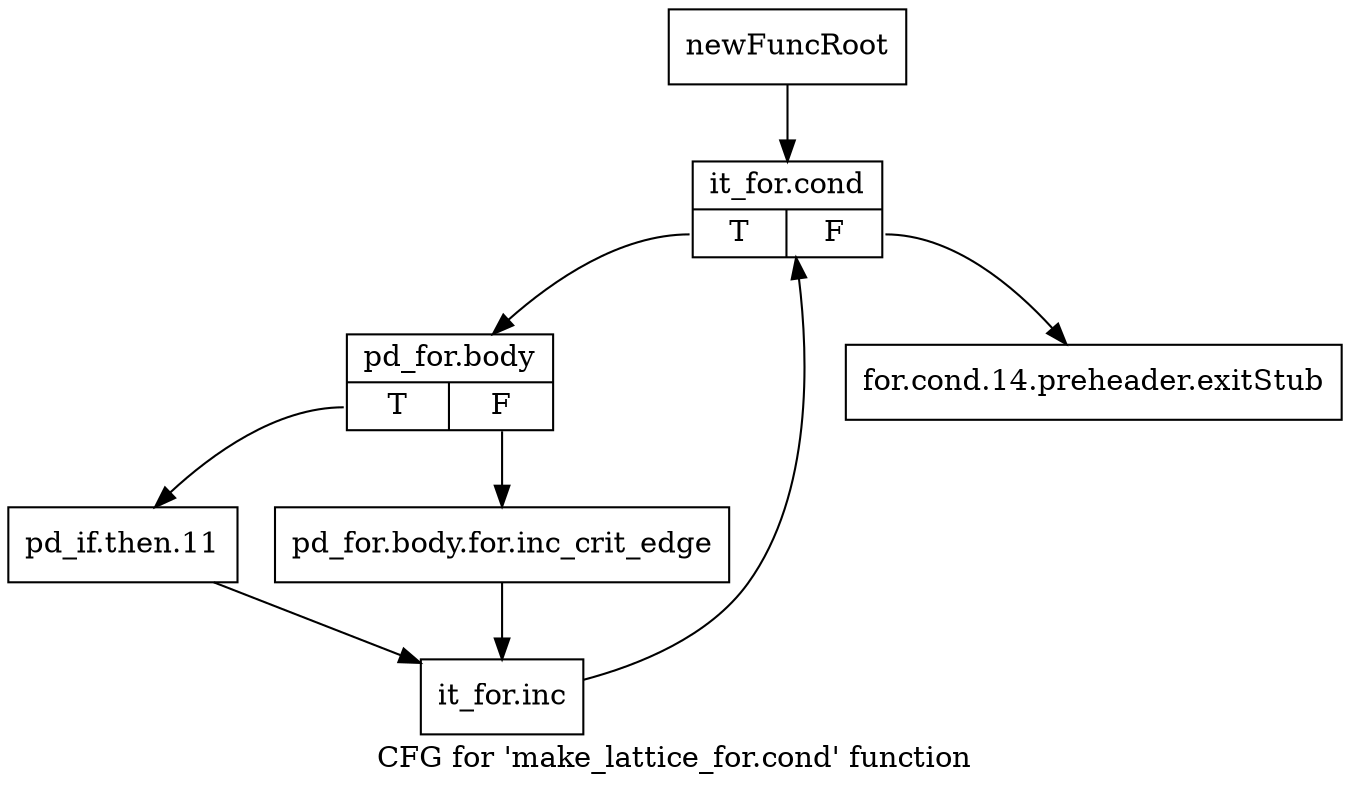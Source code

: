 digraph "CFG for 'make_lattice_for.cond' function" {
	label="CFG for 'make_lattice_for.cond' function";

	Node0x1a015d0 [shape=record,label="{newFuncRoot}"];
	Node0x1a015d0 -> Node0x1a065f0;
	Node0x1a065a0 [shape=record,label="{for.cond.14.preheader.exitStub}"];
	Node0x1a065f0 [shape=record,label="{it_for.cond|{<s0>T|<s1>F}}"];
	Node0x1a065f0:s0 -> Node0x1a06640;
	Node0x1a065f0:s1 -> Node0x1a065a0;
	Node0x1a06640 [shape=record,label="{pd_for.body|{<s0>T|<s1>F}}"];
	Node0x1a06640:s0 -> Node0x1a066e0;
	Node0x1a06640:s1 -> Node0x1a06690;
	Node0x1a06690 [shape=record,label="{pd_for.body.for.inc_crit_edge}"];
	Node0x1a06690 -> Node0x1a06730;
	Node0x1a066e0 [shape=record,label="{pd_if.then.11}"];
	Node0x1a066e0 -> Node0x1a06730;
	Node0x1a06730 [shape=record,label="{it_for.inc}"];
	Node0x1a06730 -> Node0x1a065f0;
}
